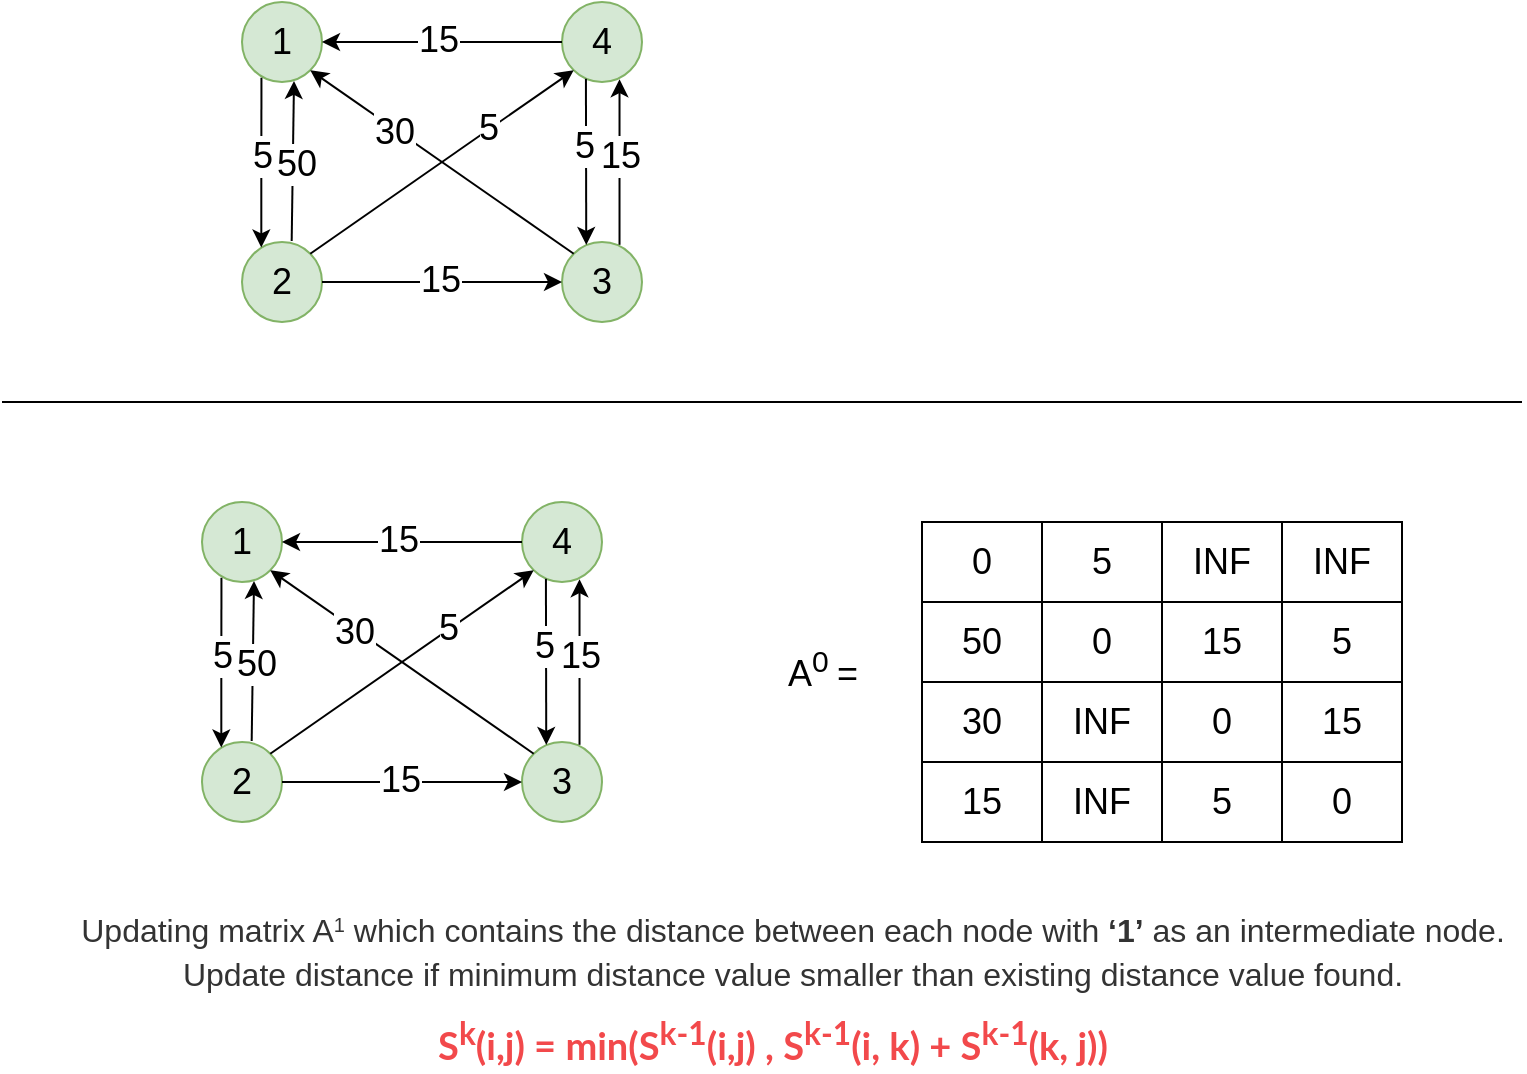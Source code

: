 <mxfile version="17.1.4" type="github">
  <diagram id="BbuX6d9MuGe36eEdIn-_" name="Page-1">
    <mxGraphModel dx="788" dy="538" grid="1" gridSize="10" guides="1" tooltips="1" connect="1" arrows="1" fold="1" page="1" pageScale="1" pageWidth="827" pageHeight="1169" math="0" shadow="0">
      <root>
        <mxCell id="0" />
        <mxCell id="1" parent="0" />
        <mxCell id="MEUeXcoPpYQQ2M0SvhKJ-1" value="&lt;font style=&quot;font-size: 18px&quot;&gt;1&lt;/font&gt;" style="ellipse;whiteSpace=wrap;html=1;aspect=fixed;fillColor=#d5e8d4;strokeColor=#82b366;" vertex="1" parent="1">
          <mxGeometry x="160" y="200" width="40" height="40" as="geometry" />
        </mxCell>
        <mxCell id="MEUeXcoPpYQQ2M0SvhKJ-3" value="&lt;span style=&quot;font-size: 18px&quot;&gt;2&lt;/span&gt;" style="ellipse;whiteSpace=wrap;html=1;aspect=fixed;fillColor=#d5e8d4;strokeColor=#82b366;" vertex="1" parent="1">
          <mxGeometry x="160" y="320" width="40" height="40" as="geometry" />
        </mxCell>
        <mxCell id="MEUeXcoPpYQQ2M0SvhKJ-4" value="&lt;font style=&quot;font-size: 18px&quot;&gt;4&lt;/font&gt;" style="ellipse;whiteSpace=wrap;html=1;aspect=fixed;fillColor=#d5e8d4;strokeColor=#82b366;" vertex="1" parent="1">
          <mxGeometry x="320" y="200" width="40" height="40" as="geometry" />
        </mxCell>
        <mxCell id="MEUeXcoPpYQQ2M0SvhKJ-5" value="&lt;font style=&quot;font-size: 18px&quot;&gt;3&lt;/font&gt;" style="ellipse;whiteSpace=wrap;html=1;aspect=fixed;fillColor=#d5e8d4;strokeColor=#82b366;" vertex="1" parent="1">
          <mxGeometry x="320" y="320" width="40" height="40" as="geometry" />
        </mxCell>
        <mxCell id="MEUeXcoPpYQQ2M0SvhKJ-6" value="" style="endArrow=classic;html=1;rounded=0;fontSize=18;exitX=0.243;exitY=0.946;exitDx=0;exitDy=0;exitPerimeter=0;entryX=0.241;entryY=0.068;entryDx=0;entryDy=0;entryPerimeter=0;" edge="1" parent="1" source="MEUeXcoPpYQQ2M0SvhKJ-1" target="MEUeXcoPpYQQ2M0SvhKJ-3">
          <mxGeometry width="50" height="50" relative="1" as="geometry">
            <mxPoint x="290" y="340" as="sourcePoint" />
            <mxPoint x="340" y="290" as="targetPoint" />
          </mxGeometry>
        </mxCell>
        <mxCell id="MEUeXcoPpYQQ2M0SvhKJ-14" value="5" style="edgeLabel;html=1;align=center;verticalAlign=middle;resizable=0;points=[];fontSize=18;" vertex="1" connectable="0" parent="MEUeXcoPpYQQ2M0SvhKJ-6">
          <mxGeometry x="-0.077" relative="1" as="geometry">
            <mxPoint as="offset" />
          </mxGeometry>
        </mxCell>
        <mxCell id="MEUeXcoPpYQQ2M0SvhKJ-7" value="" style="endArrow=classic;html=1;rounded=0;fontSize=18;exitX=0.299;exitY=0.959;exitDx=0;exitDy=0;exitPerimeter=0;entryX=0.303;entryY=0.036;entryDx=0;entryDy=0;entryPerimeter=0;" edge="1" parent="1" source="MEUeXcoPpYQQ2M0SvhKJ-4" target="MEUeXcoPpYQQ2M0SvhKJ-5">
          <mxGeometry width="50" height="50" relative="1" as="geometry">
            <mxPoint x="330.08" y="235.12" as="sourcePoint" />
            <mxPoint x="330.0" y="320" as="targetPoint" />
          </mxGeometry>
        </mxCell>
        <mxCell id="MEUeXcoPpYQQ2M0SvhKJ-18" value="5" style="edgeLabel;html=1;align=center;verticalAlign=middle;resizable=0;points=[];fontSize=18;" vertex="1" connectable="0" parent="MEUeXcoPpYQQ2M0SvhKJ-7">
          <mxGeometry x="-0.198" y="-1" relative="1" as="geometry">
            <mxPoint as="offset" />
          </mxGeometry>
        </mxCell>
        <mxCell id="MEUeXcoPpYQQ2M0SvhKJ-8" value="" style="endArrow=classic;html=1;rounded=0;fontSize=18;exitX=0.621;exitY=-0.013;exitDx=0;exitDy=0;exitPerimeter=0;entryX=0.65;entryY=0.987;entryDx=0;entryDy=0;entryPerimeter=0;" edge="1" parent="1" source="MEUeXcoPpYQQ2M0SvhKJ-3" target="MEUeXcoPpYQQ2M0SvhKJ-1">
          <mxGeometry width="50" height="50" relative="1" as="geometry">
            <mxPoint x="230" y="330" as="sourcePoint" />
            <mxPoint x="280" y="280" as="targetPoint" />
          </mxGeometry>
        </mxCell>
        <mxCell id="MEUeXcoPpYQQ2M0SvhKJ-15" value="50" style="edgeLabel;html=1;align=center;verticalAlign=middle;resizable=0;points=[];fontSize=18;" vertex="1" connectable="0" parent="MEUeXcoPpYQQ2M0SvhKJ-8">
          <mxGeometry x="-0.027" y="-1" relative="1" as="geometry">
            <mxPoint as="offset" />
          </mxGeometry>
        </mxCell>
        <mxCell id="MEUeXcoPpYQQ2M0SvhKJ-9" value="" style="endArrow=classic;html=1;rounded=0;fontSize=18;exitX=0.719;exitY=0.035;exitDx=0;exitDy=0;exitPerimeter=0;entryX=0.719;entryY=0.965;entryDx=0;entryDy=0;entryPerimeter=0;" edge="1" parent="1" source="MEUeXcoPpYQQ2M0SvhKJ-5" target="MEUeXcoPpYQQ2M0SvhKJ-4">
          <mxGeometry width="50" height="50" relative="1" as="geometry">
            <mxPoint x="350" y="320" as="sourcePoint" />
            <mxPoint x="351.16" y="240.0" as="targetPoint" />
          </mxGeometry>
        </mxCell>
        <mxCell id="MEUeXcoPpYQQ2M0SvhKJ-19" value="15" style="edgeLabel;html=1;align=center;verticalAlign=middle;resizable=0;points=[];fontSize=18;" vertex="1" connectable="0" parent="MEUeXcoPpYQQ2M0SvhKJ-9">
          <mxGeometry x="0.083" relative="1" as="geometry">
            <mxPoint as="offset" />
          </mxGeometry>
        </mxCell>
        <mxCell id="MEUeXcoPpYQQ2M0SvhKJ-10" value="" style="endArrow=classic;html=1;rounded=0;fontSize=18;entryX=1;entryY=0.5;entryDx=0;entryDy=0;exitX=0;exitY=0.5;exitDx=0;exitDy=0;" edge="1" parent="1" source="MEUeXcoPpYQQ2M0SvhKJ-4" target="MEUeXcoPpYQQ2M0SvhKJ-1">
          <mxGeometry width="50" height="50" relative="1" as="geometry">
            <mxPoint x="270" y="320" as="sourcePoint" />
            <mxPoint x="320" y="270" as="targetPoint" />
          </mxGeometry>
        </mxCell>
        <mxCell id="MEUeXcoPpYQQ2M0SvhKJ-16" value="15" style="edgeLabel;html=1;align=center;verticalAlign=middle;resizable=0;points=[];fontSize=18;" vertex="1" connectable="0" parent="MEUeXcoPpYQQ2M0SvhKJ-10">
          <mxGeometry x="0.041" y="-1" relative="1" as="geometry">
            <mxPoint as="offset" />
          </mxGeometry>
        </mxCell>
        <mxCell id="MEUeXcoPpYQQ2M0SvhKJ-11" value="" style="endArrow=classic;html=1;rounded=0;fontSize=18;entryX=0;entryY=0.5;entryDx=0;entryDy=0;exitX=1;exitY=0.5;exitDx=0;exitDy=0;" edge="1" parent="1" source="MEUeXcoPpYQQ2M0SvhKJ-3" target="MEUeXcoPpYQQ2M0SvhKJ-5">
          <mxGeometry width="50" height="50" relative="1" as="geometry">
            <mxPoint x="330" y="300" as="sourcePoint" />
            <mxPoint x="210" y="300" as="targetPoint" />
          </mxGeometry>
        </mxCell>
        <mxCell id="MEUeXcoPpYQQ2M0SvhKJ-17" value="15" style="edgeLabel;html=1;align=center;verticalAlign=middle;resizable=0;points=[];fontSize=18;" vertex="1" connectable="0" parent="MEUeXcoPpYQQ2M0SvhKJ-11">
          <mxGeometry x="-0.026" y="1" relative="1" as="geometry">
            <mxPoint as="offset" />
          </mxGeometry>
        </mxCell>
        <mxCell id="MEUeXcoPpYQQ2M0SvhKJ-12" value="" style="endArrow=classic;html=1;rounded=0;fontSize=18;exitX=1;exitY=0;exitDx=0;exitDy=0;entryX=0;entryY=1;entryDx=0;entryDy=0;" edge="1" parent="1" source="MEUeXcoPpYQQ2M0SvhKJ-3" target="MEUeXcoPpYQQ2M0SvhKJ-4">
          <mxGeometry width="50" height="50" relative="1" as="geometry">
            <mxPoint x="310" y="290" as="sourcePoint" />
            <mxPoint x="360" y="240" as="targetPoint" />
          </mxGeometry>
        </mxCell>
        <mxCell id="MEUeXcoPpYQQ2M0SvhKJ-21" value="5" style="edgeLabel;html=1;align=center;verticalAlign=middle;resizable=0;points=[];fontSize=18;" vertex="1" connectable="0" parent="MEUeXcoPpYQQ2M0SvhKJ-12">
          <mxGeometry x="0.349" y="1" relative="1" as="geometry">
            <mxPoint as="offset" />
          </mxGeometry>
        </mxCell>
        <mxCell id="MEUeXcoPpYQQ2M0SvhKJ-13" value="" style="endArrow=classic;html=1;rounded=0;fontSize=18;entryX=1;entryY=1;entryDx=0;entryDy=0;exitX=0;exitY=0;exitDx=0;exitDy=0;" edge="1" parent="1" source="MEUeXcoPpYQQ2M0SvhKJ-5" target="MEUeXcoPpYQQ2M0SvhKJ-1">
          <mxGeometry width="50" height="50" relative="1" as="geometry">
            <mxPoint x="310" y="290" as="sourcePoint" />
            <mxPoint x="360" y="240" as="targetPoint" />
          </mxGeometry>
        </mxCell>
        <mxCell id="MEUeXcoPpYQQ2M0SvhKJ-20" value="30" style="edgeLabel;html=1;align=center;verticalAlign=middle;resizable=0;points=[];fontSize=18;" vertex="1" connectable="0" parent="MEUeXcoPpYQQ2M0SvhKJ-13">
          <mxGeometry x="0.353" y="1" relative="1" as="geometry">
            <mxPoint as="offset" />
          </mxGeometry>
        </mxCell>
        <mxCell id="MEUeXcoPpYQQ2M0SvhKJ-22" value="" style="shape=table;html=1;whiteSpace=wrap;startSize=0;container=1;collapsible=0;childLayout=tableLayout;fontSize=18;" vertex="1" parent="1">
          <mxGeometry x="500" y="460" width="240" height="160" as="geometry" />
        </mxCell>
        <mxCell id="MEUeXcoPpYQQ2M0SvhKJ-23" value="" style="shape=tableRow;horizontal=0;startSize=0;swimlaneHead=0;swimlaneBody=0;top=0;left=0;bottom=0;right=0;collapsible=0;dropTarget=0;fillColor=none;points=[[0,0.5],[1,0.5]];portConstraint=eastwest;fontSize=18;" vertex="1" parent="MEUeXcoPpYQQ2M0SvhKJ-22">
          <mxGeometry width="240" height="40" as="geometry" />
        </mxCell>
        <mxCell id="MEUeXcoPpYQQ2M0SvhKJ-24" value="0" style="shape=partialRectangle;html=1;whiteSpace=wrap;connectable=0;fillColor=none;top=0;left=0;bottom=0;right=0;overflow=hidden;fontSize=18;" vertex="1" parent="MEUeXcoPpYQQ2M0SvhKJ-23">
          <mxGeometry width="60" height="40" as="geometry">
            <mxRectangle width="60" height="40" as="alternateBounds" />
          </mxGeometry>
        </mxCell>
        <mxCell id="MEUeXcoPpYQQ2M0SvhKJ-25" value="5" style="shape=partialRectangle;html=1;whiteSpace=wrap;connectable=0;fillColor=none;top=0;left=0;bottom=0;right=0;overflow=hidden;fontSize=18;" vertex="1" parent="MEUeXcoPpYQQ2M0SvhKJ-23">
          <mxGeometry x="60" width="60" height="40" as="geometry">
            <mxRectangle width="60" height="40" as="alternateBounds" />
          </mxGeometry>
        </mxCell>
        <mxCell id="MEUeXcoPpYQQ2M0SvhKJ-26" value="INF" style="shape=partialRectangle;html=1;whiteSpace=wrap;connectable=0;fillColor=none;top=0;left=0;bottom=0;right=0;overflow=hidden;fontSize=18;" vertex="1" parent="MEUeXcoPpYQQ2M0SvhKJ-23">
          <mxGeometry x="120" width="60" height="40" as="geometry">
            <mxRectangle width="60" height="40" as="alternateBounds" />
          </mxGeometry>
        </mxCell>
        <mxCell id="MEUeXcoPpYQQ2M0SvhKJ-56" value="INF" style="shape=partialRectangle;html=1;whiteSpace=wrap;connectable=0;fillColor=none;top=0;left=0;bottom=0;right=0;overflow=hidden;fontSize=18;" vertex="1" parent="MEUeXcoPpYQQ2M0SvhKJ-23">
          <mxGeometry x="180" width="60" height="40" as="geometry">
            <mxRectangle width="60" height="40" as="alternateBounds" />
          </mxGeometry>
        </mxCell>
        <mxCell id="MEUeXcoPpYQQ2M0SvhKJ-27" value="" style="shape=tableRow;horizontal=0;startSize=0;swimlaneHead=0;swimlaneBody=0;top=0;left=0;bottom=0;right=0;collapsible=0;dropTarget=0;fillColor=none;points=[[0,0.5],[1,0.5]];portConstraint=eastwest;fontSize=18;" vertex="1" parent="MEUeXcoPpYQQ2M0SvhKJ-22">
          <mxGeometry y="40" width="240" height="40" as="geometry" />
        </mxCell>
        <mxCell id="MEUeXcoPpYQQ2M0SvhKJ-28" value="50" style="shape=partialRectangle;html=1;whiteSpace=wrap;connectable=0;fillColor=none;top=0;left=0;bottom=0;right=0;overflow=hidden;fontSize=18;" vertex="1" parent="MEUeXcoPpYQQ2M0SvhKJ-27">
          <mxGeometry width="60" height="40" as="geometry">
            <mxRectangle width="60" height="40" as="alternateBounds" />
          </mxGeometry>
        </mxCell>
        <mxCell id="MEUeXcoPpYQQ2M0SvhKJ-29" value="0" style="shape=partialRectangle;html=1;whiteSpace=wrap;connectable=0;fillColor=none;top=0;left=0;bottom=0;right=0;overflow=hidden;fontSize=18;" vertex="1" parent="MEUeXcoPpYQQ2M0SvhKJ-27">
          <mxGeometry x="60" width="60" height="40" as="geometry">
            <mxRectangle width="60" height="40" as="alternateBounds" />
          </mxGeometry>
        </mxCell>
        <mxCell id="MEUeXcoPpYQQ2M0SvhKJ-30" value="15" style="shape=partialRectangle;html=1;whiteSpace=wrap;connectable=0;fillColor=none;top=0;left=0;bottom=0;right=0;overflow=hidden;fontSize=18;" vertex="1" parent="MEUeXcoPpYQQ2M0SvhKJ-27">
          <mxGeometry x="120" width="60" height="40" as="geometry">
            <mxRectangle width="60" height="40" as="alternateBounds" />
          </mxGeometry>
        </mxCell>
        <mxCell id="MEUeXcoPpYQQ2M0SvhKJ-57" value="5" style="shape=partialRectangle;html=1;whiteSpace=wrap;connectable=0;fillColor=none;top=0;left=0;bottom=0;right=0;overflow=hidden;fontSize=18;" vertex="1" parent="MEUeXcoPpYQQ2M0SvhKJ-27">
          <mxGeometry x="180" width="60" height="40" as="geometry">
            <mxRectangle width="60" height="40" as="alternateBounds" />
          </mxGeometry>
        </mxCell>
        <mxCell id="MEUeXcoPpYQQ2M0SvhKJ-59" style="shape=tableRow;horizontal=0;startSize=0;swimlaneHead=0;swimlaneBody=0;top=0;left=0;bottom=0;right=0;collapsible=0;dropTarget=0;fillColor=none;points=[[0,0.5],[1,0.5]];portConstraint=eastwest;fontSize=18;" vertex="1" parent="MEUeXcoPpYQQ2M0SvhKJ-22">
          <mxGeometry y="80" width="240" height="40" as="geometry" />
        </mxCell>
        <mxCell id="MEUeXcoPpYQQ2M0SvhKJ-60" value="30" style="shape=partialRectangle;html=1;whiteSpace=wrap;connectable=0;fillColor=none;top=0;left=0;bottom=0;right=0;overflow=hidden;fontSize=18;" vertex="1" parent="MEUeXcoPpYQQ2M0SvhKJ-59">
          <mxGeometry width="60" height="40" as="geometry">
            <mxRectangle width="60" height="40" as="alternateBounds" />
          </mxGeometry>
        </mxCell>
        <mxCell id="MEUeXcoPpYQQ2M0SvhKJ-61" value="INF" style="shape=partialRectangle;html=1;whiteSpace=wrap;connectable=0;fillColor=none;top=0;left=0;bottom=0;right=0;overflow=hidden;fontSize=18;" vertex="1" parent="MEUeXcoPpYQQ2M0SvhKJ-59">
          <mxGeometry x="60" width="60" height="40" as="geometry">
            <mxRectangle width="60" height="40" as="alternateBounds" />
          </mxGeometry>
        </mxCell>
        <mxCell id="MEUeXcoPpYQQ2M0SvhKJ-62" value="0" style="shape=partialRectangle;html=1;whiteSpace=wrap;connectable=0;fillColor=none;top=0;left=0;bottom=0;right=0;overflow=hidden;fontSize=18;" vertex="1" parent="MEUeXcoPpYQQ2M0SvhKJ-59">
          <mxGeometry x="120" width="60" height="40" as="geometry">
            <mxRectangle width="60" height="40" as="alternateBounds" />
          </mxGeometry>
        </mxCell>
        <mxCell id="MEUeXcoPpYQQ2M0SvhKJ-63" value="15" style="shape=partialRectangle;html=1;whiteSpace=wrap;connectable=0;fillColor=none;top=0;left=0;bottom=0;right=0;overflow=hidden;fontSize=18;" vertex="1" parent="MEUeXcoPpYQQ2M0SvhKJ-59">
          <mxGeometry x="180" width="60" height="40" as="geometry">
            <mxRectangle width="60" height="40" as="alternateBounds" />
          </mxGeometry>
        </mxCell>
        <mxCell id="MEUeXcoPpYQQ2M0SvhKJ-31" value="" style="shape=tableRow;horizontal=0;startSize=0;swimlaneHead=0;swimlaneBody=0;top=0;left=0;bottom=0;right=0;collapsible=0;dropTarget=0;fillColor=none;points=[[0,0.5],[1,0.5]];portConstraint=eastwest;fontSize=18;" vertex="1" parent="MEUeXcoPpYQQ2M0SvhKJ-22">
          <mxGeometry y="120" width="240" height="40" as="geometry" />
        </mxCell>
        <mxCell id="MEUeXcoPpYQQ2M0SvhKJ-32" value="15" style="shape=partialRectangle;html=1;whiteSpace=wrap;connectable=0;fillColor=none;top=0;left=0;bottom=0;right=0;overflow=hidden;fontSize=18;" vertex="1" parent="MEUeXcoPpYQQ2M0SvhKJ-31">
          <mxGeometry width="60" height="40" as="geometry">
            <mxRectangle width="60" height="40" as="alternateBounds" />
          </mxGeometry>
        </mxCell>
        <mxCell id="MEUeXcoPpYQQ2M0SvhKJ-33" value="INF" style="shape=partialRectangle;html=1;whiteSpace=wrap;connectable=0;fillColor=none;top=0;left=0;bottom=0;right=0;overflow=hidden;fontSize=18;" vertex="1" parent="MEUeXcoPpYQQ2M0SvhKJ-31">
          <mxGeometry x="60" width="60" height="40" as="geometry">
            <mxRectangle width="60" height="40" as="alternateBounds" />
          </mxGeometry>
        </mxCell>
        <mxCell id="MEUeXcoPpYQQ2M0SvhKJ-34" value="5" style="shape=partialRectangle;html=1;whiteSpace=wrap;connectable=0;fillColor=none;top=0;left=0;bottom=0;right=0;overflow=hidden;pointerEvents=1;fontSize=18;" vertex="1" parent="MEUeXcoPpYQQ2M0SvhKJ-31">
          <mxGeometry x="120" width="60" height="40" as="geometry">
            <mxRectangle width="60" height="40" as="alternateBounds" />
          </mxGeometry>
        </mxCell>
        <mxCell id="MEUeXcoPpYQQ2M0SvhKJ-58" value="0" style="shape=partialRectangle;html=1;whiteSpace=wrap;connectable=0;fillColor=none;top=0;left=0;bottom=0;right=0;overflow=hidden;pointerEvents=1;fontSize=18;" vertex="1" parent="MEUeXcoPpYQQ2M0SvhKJ-31">
          <mxGeometry x="180" width="60" height="40" as="geometry">
            <mxRectangle width="60" height="40" as="alternateBounds" />
          </mxGeometry>
        </mxCell>
        <mxCell id="MEUeXcoPpYQQ2M0SvhKJ-35" value="" style="endArrow=none;html=1;rounded=0;fontSize=18;" edge="1" parent="1">
          <mxGeometry width="50" height="50" relative="1" as="geometry">
            <mxPoint x="40" y="400" as="sourcePoint" />
            <mxPoint x="800" y="400" as="targetPoint" />
          </mxGeometry>
        </mxCell>
        <mxCell id="MEUeXcoPpYQQ2M0SvhKJ-36" value="&lt;font style=&quot;font-size: 18px&quot;&gt;1&lt;/font&gt;" style="ellipse;whiteSpace=wrap;html=1;aspect=fixed;fillColor=#d5e8d4;strokeColor=#82b366;" vertex="1" parent="1">
          <mxGeometry x="140" y="450" width="40" height="40" as="geometry" />
        </mxCell>
        <mxCell id="MEUeXcoPpYQQ2M0SvhKJ-37" value="&lt;span style=&quot;font-size: 18px&quot;&gt;2&lt;/span&gt;" style="ellipse;whiteSpace=wrap;html=1;aspect=fixed;fillColor=#d5e8d4;strokeColor=#82b366;" vertex="1" parent="1">
          <mxGeometry x="140" y="570" width="40" height="40" as="geometry" />
        </mxCell>
        <mxCell id="MEUeXcoPpYQQ2M0SvhKJ-38" value="&lt;font style=&quot;font-size: 18px&quot;&gt;4&lt;/font&gt;" style="ellipse;whiteSpace=wrap;html=1;aspect=fixed;fillColor=#d5e8d4;strokeColor=#82b366;" vertex="1" parent="1">
          <mxGeometry x="300" y="450" width="40" height="40" as="geometry" />
        </mxCell>
        <mxCell id="MEUeXcoPpYQQ2M0SvhKJ-39" value="&lt;font style=&quot;font-size: 18px&quot;&gt;3&lt;/font&gt;" style="ellipse;whiteSpace=wrap;html=1;aspect=fixed;fillColor=#d5e8d4;strokeColor=#82b366;" vertex="1" parent="1">
          <mxGeometry x="300" y="570" width="40" height="40" as="geometry" />
        </mxCell>
        <mxCell id="MEUeXcoPpYQQ2M0SvhKJ-40" value="" style="endArrow=classic;html=1;rounded=0;fontSize=18;exitX=0.243;exitY=0.946;exitDx=0;exitDy=0;exitPerimeter=0;entryX=0.241;entryY=0.068;entryDx=0;entryDy=0;entryPerimeter=0;" edge="1" parent="1" source="MEUeXcoPpYQQ2M0SvhKJ-36" target="MEUeXcoPpYQQ2M0SvhKJ-37">
          <mxGeometry width="50" height="50" relative="1" as="geometry">
            <mxPoint x="270" y="590" as="sourcePoint" />
            <mxPoint x="320" y="540" as="targetPoint" />
          </mxGeometry>
        </mxCell>
        <mxCell id="MEUeXcoPpYQQ2M0SvhKJ-41" value="5" style="edgeLabel;html=1;align=center;verticalAlign=middle;resizable=0;points=[];fontSize=18;" vertex="1" connectable="0" parent="MEUeXcoPpYQQ2M0SvhKJ-40">
          <mxGeometry x="-0.077" relative="1" as="geometry">
            <mxPoint as="offset" />
          </mxGeometry>
        </mxCell>
        <mxCell id="MEUeXcoPpYQQ2M0SvhKJ-42" value="" style="endArrow=classic;html=1;rounded=0;fontSize=18;exitX=0.299;exitY=0.959;exitDx=0;exitDy=0;exitPerimeter=0;entryX=0.303;entryY=0.036;entryDx=0;entryDy=0;entryPerimeter=0;" edge="1" parent="1" source="MEUeXcoPpYQQ2M0SvhKJ-38" target="MEUeXcoPpYQQ2M0SvhKJ-39">
          <mxGeometry width="50" height="50" relative="1" as="geometry">
            <mxPoint x="310.08" y="485.12" as="sourcePoint" />
            <mxPoint x="310.0" y="570" as="targetPoint" />
          </mxGeometry>
        </mxCell>
        <mxCell id="MEUeXcoPpYQQ2M0SvhKJ-43" value="5" style="edgeLabel;html=1;align=center;verticalAlign=middle;resizable=0;points=[];fontSize=18;" vertex="1" connectable="0" parent="MEUeXcoPpYQQ2M0SvhKJ-42">
          <mxGeometry x="-0.198" y="-1" relative="1" as="geometry">
            <mxPoint as="offset" />
          </mxGeometry>
        </mxCell>
        <mxCell id="MEUeXcoPpYQQ2M0SvhKJ-44" value="" style="endArrow=classic;html=1;rounded=0;fontSize=18;exitX=0.621;exitY=-0.013;exitDx=0;exitDy=0;exitPerimeter=0;entryX=0.65;entryY=0.987;entryDx=0;entryDy=0;entryPerimeter=0;" edge="1" parent="1" source="MEUeXcoPpYQQ2M0SvhKJ-37" target="MEUeXcoPpYQQ2M0SvhKJ-36">
          <mxGeometry width="50" height="50" relative="1" as="geometry">
            <mxPoint x="210" y="580" as="sourcePoint" />
            <mxPoint x="260" y="530" as="targetPoint" />
          </mxGeometry>
        </mxCell>
        <mxCell id="MEUeXcoPpYQQ2M0SvhKJ-45" value="50" style="edgeLabel;html=1;align=center;verticalAlign=middle;resizable=0;points=[];fontSize=18;" vertex="1" connectable="0" parent="MEUeXcoPpYQQ2M0SvhKJ-44">
          <mxGeometry x="-0.027" y="-1" relative="1" as="geometry">
            <mxPoint as="offset" />
          </mxGeometry>
        </mxCell>
        <mxCell id="MEUeXcoPpYQQ2M0SvhKJ-46" value="" style="endArrow=classic;html=1;rounded=0;fontSize=18;exitX=0.719;exitY=0.035;exitDx=0;exitDy=0;exitPerimeter=0;entryX=0.719;entryY=0.965;entryDx=0;entryDy=0;entryPerimeter=0;" edge="1" parent="1" source="MEUeXcoPpYQQ2M0SvhKJ-39" target="MEUeXcoPpYQQ2M0SvhKJ-38">
          <mxGeometry width="50" height="50" relative="1" as="geometry">
            <mxPoint x="330" y="570" as="sourcePoint" />
            <mxPoint x="331.16" y="490" as="targetPoint" />
          </mxGeometry>
        </mxCell>
        <mxCell id="MEUeXcoPpYQQ2M0SvhKJ-47" value="15" style="edgeLabel;html=1;align=center;verticalAlign=middle;resizable=0;points=[];fontSize=18;" vertex="1" connectable="0" parent="MEUeXcoPpYQQ2M0SvhKJ-46">
          <mxGeometry x="0.083" relative="1" as="geometry">
            <mxPoint as="offset" />
          </mxGeometry>
        </mxCell>
        <mxCell id="MEUeXcoPpYQQ2M0SvhKJ-48" value="" style="endArrow=classic;html=1;rounded=0;fontSize=18;entryX=1;entryY=0.5;entryDx=0;entryDy=0;exitX=0;exitY=0.5;exitDx=0;exitDy=0;" edge="1" parent="1" source="MEUeXcoPpYQQ2M0SvhKJ-38" target="MEUeXcoPpYQQ2M0SvhKJ-36">
          <mxGeometry width="50" height="50" relative="1" as="geometry">
            <mxPoint x="250" y="570" as="sourcePoint" />
            <mxPoint x="300" y="520" as="targetPoint" />
          </mxGeometry>
        </mxCell>
        <mxCell id="MEUeXcoPpYQQ2M0SvhKJ-49" value="15" style="edgeLabel;html=1;align=center;verticalAlign=middle;resizable=0;points=[];fontSize=18;" vertex="1" connectable="0" parent="MEUeXcoPpYQQ2M0SvhKJ-48">
          <mxGeometry x="0.041" y="-1" relative="1" as="geometry">
            <mxPoint as="offset" />
          </mxGeometry>
        </mxCell>
        <mxCell id="MEUeXcoPpYQQ2M0SvhKJ-50" value="" style="endArrow=classic;html=1;rounded=0;fontSize=18;entryX=0;entryY=0.5;entryDx=0;entryDy=0;exitX=1;exitY=0.5;exitDx=0;exitDy=0;" edge="1" parent="1" source="MEUeXcoPpYQQ2M0SvhKJ-37" target="MEUeXcoPpYQQ2M0SvhKJ-39">
          <mxGeometry width="50" height="50" relative="1" as="geometry">
            <mxPoint x="310" y="550" as="sourcePoint" />
            <mxPoint x="190" y="550" as="targetPoint" />
          </mxGeometry>
        </mxCell>
        <mxCell id="MEUeXcoPpYQQ2M0SvhKJ-51" value="15" style="edgeLabel;html=1;align=center;verticalAlign=middle;resizable=0;points=[];fontSize=18;" vertex="1" connectable="0" parent="MEUeXcoPpYQQ2M0SvhKJ-50">
          <mxGeometry x="-0.026" y="1" relative="1" as="geometry">
            <mxPoint as="offset" />
          </mxGeometry>
        </mxCell>
        <mxCell id="MEUeXcoPpYQQ2M0SvhKJ-52" value="" style="endArrow=classic;html=1;rounded=0;fontSize=18;exitX=1;exitY=0;exitDx=0;exitDy=0;entryX=0;entryY=1;entryDx=0;entryDy=0;" edge="1" parent="1" source="MEUeXcoPpYQQ2M0SvhKJ-37" target="MEUeXcoPpYQQ2M0SvhKJ-38">
          <mxGeometry width="50" height="50" relative="1" as="geometry">
            <mxPoint x="290" y="540" as="sourcePoint" />
            <mxPoint x="340" y="490" as="targetPoint" />
          </mxGeometry>
        </mxCell>
        <mxCell id="MEUeXcoPpYQQ2M0SvhKJ-53" value="5" style="edgeLabel;html=1;align=center;verticalAlign=middle;resizable=0;points=[];fontSize=18;" vertex="1" connectable="0" parent="MEUeXcoPpYQQ2M0SvhKJ-52">
          <mxGeometry x="0.349" y="1" relative="1" as="geometry">
            <mxPoint as="offset" />
          </mxGeometry>
        </mxCell>
        <mxCell id="MEUeXcoPpYQQ2M0SvhKJ-54" value="" style="endArrow=classic;html=1;rounded=0;fontSize=18;entryX=1;entryY=1;entryDx=0;entryDy=0;exitX=0;exitY=0;exitDx=0;exitDy=0;" edge="1" parent="1" source="MEUeXcoPpYQQ2M0SvhKJ-39" target="MEUeXcoPpYQQ2M0SvhKJ-36">
          <mxGeometry width="50" height="50" relative="1" as="geometry">
            <mxPoint x="290" y="540" as="sourcePoint" />
            <mxPoint x="340" y="490" as="targetPoint" />
          </mxGeometry>
        </mxCell>
        <mxCell id="MEUeXcoPpYQQ2M0SvhKJ-55" value="30" style="edgeLabel;html=1;align=center;verticalAlign=middle;resizable=0;points=[];fontSize=18;" vertex="1" connectable="0" parent="MEUeXcoPpYQQ2M0SvhKJ-54">
          <mxGeometry x="0.353" y="1" relative="1" as="geometry">
            <mxPoint as="offset" />
          </mxGeometry>
        </mxCell>
        <mxCell id="MEUeXcoPpYQQ2M0SvhKJ-64" value="A&lt;sup&gt;0&lt;/sup&gt;&lt;sub&gt;&amp;nbsp;&lt;/sub&gt;=" style="text;html=1;align=center;verticalAlign=middle;resizable=0;points=[];autosize=1;strokeColor=none;fillColor=none;fontSize=18;" vertex="1" parent="1">
          <mxGeometry x="425" y="515" width="50" height="40" as="geometry" />
        </mxCell>
        <mxCell id="MEUeXcoPpYQQ2M0SvhKJ-70" value="&lt;span style=&quot;box-sizing: border-box ; color: rgb(51 , 51 , 51) ; font-family: &amp;#34;poppins&amp;#34; , sans-serif ; font-size: 16px ; text-align: left ; background-color: rgb(255 , 255 , 255)&quot;&gt;Updating matrix A&lt;/span&gt;&lt;span style=&quot;box-sizing: border-box ; color: rgb(51 , 51 , 51) ; font-family: &amp;#34;poppins&amp;#34; , sans-serif ; text-align: left ; background-color: rgb(255 , 255 , 255)&quot;&gt;&lt;span style=&quot;font-size: 12px&quot;&gt;&lt;sup&gt;1&lt;/sup&gt;&lt;/span&gt;&lt;span style=&quot;font-size: 16px&quot;&gt;&amp;nbsp;which contains the distance between each node with &lt;/span&gt;&lt;b style=&quot;font-size: 16px&quot;&gt;‘1’&lt;/b&gt;&lt;span style=&quot;font-size: 16px&quot;&gt; as an intermediate node. &lt;/span&gt;&lt;br&gt;&lt;span style=&quot;font-size: 16px&quot;&gt;Update distance if minimum distance value smaller than existing distance value found.&lt;/span&gt;&lt;/span&gt;" style="text;html=1;align=center;verticalAlign=middle;resizable=0;points=[];autosize=1;strokeColor=none;fillColor=none;fontSize=18;" vertex="1" parent="1">
          <mxGeometry x="70" y="650" width="730" height="50" as="geometry" />
        </mxCell>
        <mxCell id="MEUeXcoPpYQQ2M0SvhKJ-71" value="&lt;font style=&quot;font-size: 19px&quot;&gt;&lt;span style=&quot;background-color: transparent&quot;&gt;‌&lt;/span&gt;&lt;span style=&quot;background-color: transparent ; font-weight: bold ; color: rgb(242 , 73 , 75) ; font-family: &amp;#34;lato&amp;#34;&quot;&gt;S&lt;/span&gt;&lt;sup style=&quot;font-weight: bold ; color: rgb(242 , 73 , 75) ; font-family: &amp;#34;lato&amp;#34;&quot;&gt;k&lt;/sup&gt;&lt;span style=&quot;background-color: transparent ; font-weight: bold ; color: rgb(242 , 73 , 75) ; font-family: &amp;#34;lato&amp;#34;&quot;&gt;(i,j) = min(&lt;/span&gt;&lt;span style=&quot;background-color: transparent ; font-weight: bold ; color: rgb(242 , 73 , 75) ; font-family: &amp;#34;lato&amp;#34;&quot;&gt;S&lt;/span&gt;&lt;sup style=&quot;font-weight: bold ; color: rgb(242 , 73 , 75) ; font-family: &amp;#34;lato&amp;#34;&quot;&gt;k&lt;/sup&gt;&lt;sup style=&quot;font-weight: bold ; color: rgb(242 , 73 , 75) ; font-family: &amp;#34;lato&amp;#34;&quot;&gt;-1&lt;/sup&gt;&lt;span style=&quot;background-color: transparent ; font-weight: bold ; color: rgb(242 , 73 , 75) ; font-family: &amp;#34;lato&amp;#34;&quot;&gt;(i,j) , &lt;/span&gt;&lt;span style=&quot;background-color: transparent ; font-weight: bold ; color: rgb(242 , 73 , 75) ; font-family: &amp;#34;lato&amp;#34;&quot;&gt;S&lt;/span&gt;&lt;sup style=&quot;font-weight: bold ; color: rgb(242 , 73 , 75) ; font-family: &amp;#34;lato&amp;#34;&quot;&gt;k&lt;/sup&gt;&lt;sup style=&quot;font-weight: bold ; color: rgb(242 , 73 , 75) ; font-family: &amp;#34;lato&amp;#34;&quot;&gt;-1&lt;/sup&gt;&lt;span style=&quot;background-color: transparent ; font-weight: bold ; color: rgb(242 , 73 , 75) ; font-family: &amp;#34;lato&amp;#34;&quot;&gt;(i, k) + &lt;/span&gt;&lt;span style=&quot;background-color: transparent ; font-weight: bold ; color: rgb(242 , 73 , 75) ; font-family: &amp;#34;lato&amp;#34;&quot;&gt;S&lt;/span&gt;&lt;sup style=&quot;font-weight: bold ; color: rgb(242 , 73 , 75) ; font-family: &amp;#34;lato&amp;#34;&quot;&gt;k&lt;/sup&gt;&lt;sup style=&quot;font-weight: bold ; color: rgb(242 , 73 , 75) ; font-family: &amp;#34;lato&amp;#34;&quot;&gt;-1&lt;/sup&gt;&lt;span style=&quot;background-color: transparent ; font-weight: bold ; color: rgb(242 , 73 , 75) ; font-family: &amp;#34;lato&amp;#34;&quot;&gt;(k, j))&lt;/span&gt;&lt;/font&gt;" style="text;html=1;align=center;verticalAlign=middle;resizable=0;points=[];autosize=1;strokeColor=none;fillColor=none;fontSize=18;" vertex="1" parent="1">
          <mxGeometry x="240" y="705" width="370" height="30" as="geometry" />
        </mxCell>
      </root>
    </mxGraphModel>
  </diagram>
</mxfile>
